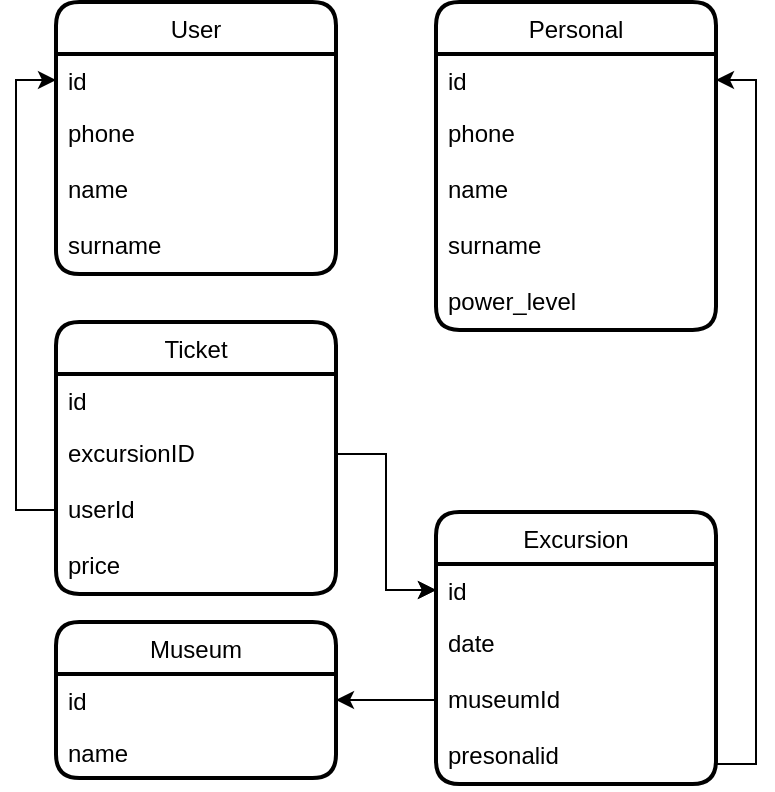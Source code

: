 <mxfile version="20.4.2" type="device"><diagram id="P0RdIuAW4auCXOhbX-YM" name="Страница 1"><mxGraphModel dx="1422" dy="1607" grid="1" gridSize="10" guides="1" tooltips="1" connect="1" arrows="1" fold="1" page="1" pageScale="1" pageWidth="1169" pageHeight="827" math="0" shadow="0"><root><mxCell id="0"/><mxCell id="1" parent="0"/><mxCell id="iC_SzMYGaCGPoj5WXQe9-9" value="User" style="swimlane;fontStyle=0;childLayout=stackLayout;horizontal=1;startSize=26;fillColor=none;horizontalStack=0;resizeParent=1;resizeParentMax=0;resizeLast=0;collapsible=1;marginBottom=0;verticalAlign=middle;rounded=1;strokeWidth=2;" vertex="1" parent="1"><mxGeometry x="350" y="-20" width="140" height="136" as="geometry"/></mxCell><mxCell id="iC_SzMYGaCGPoj5WXQe9-10" value="id" style="text;strokeColor=none;fillColor=none;align=left;verticalAlign=top;spacingLeft=4;spacingRight=4;overflow=hidden;rotatable=0;points=[[0,0.5],[1,0.5]];portConstraint=eastwest;" vertex="1" parent="iC_SzMYGaCGPoj5WXQe9-9"><mxGeometry y="26" width="140" height="26" as="geometry"/></mxCell><mxCell id="iC_SzMYGaCGPoj5WXQe9-11" value="phone" style="text;strokeColor=none;fillColor=none;align=left;verticalAlign=top;spacingLeft=4;spacingRight=4;overflow=hidden;rotatable=0;points=[[0,0.5],[1,0.5]];portConstraint=eastwest;" vertex="1" parent="iC_SzMYGaCGPoj5WXQe9-9"><mxGeometry y="52" width="140" height="28" as="geometry"/></mxCell><mxCell id="iC_SzMYGaCGPoj5WXQe9-12" value="name" style="text;strokeColor=none;fillColor=none;align=left;verticalAlign=top;spacingLeft=4;spacingRight=4;overflow=hidden;rotatable=0;points=[[0,0.5],[1,0.5]];portConstraint=eastwest;" vertex="1" parent="iC_SzMYGaCGPoj5WXQe9-9"><mxGeometry y="80" width="140" height="28" as="geometry"/></mxCell><mxCell id="iC_SzMYGaCGPoj5WXQe9-13" value="surname" style="text;strokeColor=none;fillColor=none;align=left;verticalAlign=top;spacingLeft=4;spacingRight=4;overflow=hidden;rotatable=0;points=[[0,0.5],[1,0.5]];portConstraint=eastwest;" vertex="1" parent="iC_SzMYGaCGPoj5WXQe9-9"><mxGeometry y="108" width="140" height="28" as="geometry"/></mxCell><mxCell id="iC_SzMYGaCGPoj5WXQe9-14" value="Personal" style="swimlane;fontStyle=0;childLayout=stackLayout;horizontal=1;startSize=26;fillColor=none;horizontalStack=0;resizeParent=1;resizeParentMax=0;resizeLast=0;collapsible=1;marginBottom=0;verticalAlign=middle;rounded=1;strokeWidth=2;" vertex="1" parent="1"><mxGeometry x="540" y="-20" width="140" height="164" as="geometry"/></mxCell><mxCell id="iC_SzMYGaCGPoj5WXQe9-15" value="id" style="text;strokeColor=none;fillColor=none;align=left;verticalAlign=top;spacingLeft=4;spacingRight=4;overflow=hidden;rotatable=0;points=[[0,0.5],[1,0.5]];portConstraint=eastwest;" vertex="1" parent="iC_SzMYGaCGPoj5WXQe9-14"><mxGeometry y="26" width="140" height="26" as="geometry"/></mxCell><mxCell id="iC_SzMYGaCGPoj5WXQe9-16" value="phone" style="text;strokeColor=none;fillColor=none;align=left;verticalAlign=top;spacingLeft=4;spacingRight=4;overflow=hidden;rotatable=0;points=[[0,0.5],[1,0.5]];portConstraint=eastwest;" vertex="1" parent="iC_SzMYGaCGPoj5WXQe9-14"><mxGeometry y="52" width="140" height="28" as="geometry"/></mxCell><mxCell id="iC_SzMYGaCGPoj5WXQe9-17" value="name" style="text;strokeColor=none;fillColor=none;align=left;verticalAlign=top;spacingLeft=4;spacingRight=4;overflow=hidden;rotatable=0;points=[[0,0.5],[1,0.5]];portConstraint=eastwest;" vertex="1" parent="iC_SzMYGaCGPoj5WXQe9-14"><mxGeometry y="80" width="140" height="28" as="geometry"/></mxCell><mxCell id="iC_SzMYGaCGPoj5WXQe9-18" value="surname" style="text;strokeColor=none;fillColor=none;align=left;verticalAlign=top;spacingLeft=4;spacingRight=4;overflow=hidden;rotatable=0;points=[[0,0.5],[1,0.5]];portConstraint=eastwest;" vertex="1" parent="iC_SzMYGaCGPoj5WXQe9-14"><mxGeometry y="108" width="140" height="28" as="geometry"/></mxCell><mxCell id="iC_SzMYGaCGPoj5WXQe9-19" value="power_level" style="text;strokeColor=none;fillColor=none;align=left;verticalAlign=top;spacingLeft=4;spacingRight=4;overflow=hidden;rotatable=0;points=[[0,0.5],[1,0.5]];portConstraint=eastwest;" vertex="1" parent="iC_SzMYGaCGPoj5WXQe9-14"><mxGeometry y="136" width="140" height="28" as="geometry"/></mxCell><mxCell id="iC_SzMYGaCGPoj5WXQe9-26" style="edgeStyle=orthogonalEdgeStyle;rounded=0;orthogonalLoop=1;jettySize=auto;html=1;" edge="1" parent="1" source="iC_SzMYGaCGPoj5WXQe9-25" target="iC_SzMYGaCGPoj5WXQe9-10"><mxGeometry relative="1" as="geometry"><Array as="points"><mxPoint x="330" y="234"/><mxPoint x="330" y="19"/></Array></mxGeometry></mxCell><mxCell id="iC_SzMYGaCGPoj5WXQe9-20" value="Ticket" style="swimlane;fontStyle=0;childLayout=stackLayout;horizontal=1;startSize=26;fillColor=none;horizontalStack=0;resizeParent=1;resizeParentMax=0;resizeLast=0;collapsible=1;marginBottom=0;verticalAlign=middle;rounded=1;strokeWidth=2;" vertex="1" parent="1"><mxGeometry x="350" y="140" width="140" height="136" as="geometry"/></mxCell><mxCell id="iC_SzMYGaCGPoj5WXQe9-21" value="id" style="text;strokeColor=none;fillColor=none;align=left;verticalAlign=top;spacingLeft=4;spacingRight=4;overflow=hidden;rotatable=0;points=[[0,0.5],[1,0.5]];portConstraint=eastwest;" vertex="1" parent="iC_SzMYGaCGPoj5WXQe9-20"><mxGeometry y="26" width="140" height="26" as="geometry"/></mxCell><mxCell id="iC_SzMYGaCGPoj5WXQe9-22" value="excursionID" style="text;strokeColor=none;fillColor=none;align=left;verticalAlign=top;spacingLeft=4;spacingRight=4;overflow=hidden;rotatable=0;points=[[0,0.5],[1,0.5]];portConstraint=eastwest;" vertex="1" parent="iC_SzMYGaCGPoj5WXQe9-20"><mxGeometry y="52" width="140" height="28" as="geometry"/></mxCell><mxCell id="iC_SzMYGaCGPoj5WXQe9-25" value="userId" style="text;strokeColor=none;fillColor=none;align=left;verticalAlign=top;spacingLeft=4;spacingRight=4;overflow=hidden;rotatable=0;points=[[0,0.5],[1,0.5]];portConstraint=eastwest;" vertex="1" parent="iC_SzMYGaCGPoj5WXQe9-20"><mxGeometry y="80" width="140" height="28" as="geometry"/></mxCell><mxCell id="iC_SzMYGaCGPoj5WXQe9-32" value="price" style="text;strokeColor=none;fillColor=none;align=left;verticalAlign=top;spacingLeft=4;spacingRight=4;overflow=hidden;rotatable=0;points=[[0,0.5],[1,0.5]];portConstraint=eastwest;" vertex="1" parent="iC_SzMYGaCGPoj5WXQe9-20"><mxGeometry y="108" width="140" height="28" as="geometry"/></mxCell><mxCell id="iC_SzMYGaCGPoj5WXQe9-28" value="Excursion" style="swimlane;fontStyle=0;childLayout=stackLayout;horizontal=1;startSize=26;fillColor=none;horizontalStack=0;resizeParent=1;resizeParentMax=0;resizeLast=0;collapsible=1;marginBottom=0;verticalAlign=middle;rounded=1;strokeWidth=2;" vertex="1" parent="1"><mxGeometry x="540" y="235" width="140" height="136" as="geometry"/></mxCell><mxCell id="iC_SzMYGaCGPoj5WXQe9-29" value="id" style="text;strokeColor=none;fillColor=none;align=left;verticalAlign=top;spacingLeft=4;spacingRight=4;overflow=hidden;rotatable=0;points=[[0,0.5],[1,0.5]];portConstraint=eastwest;" vertex="1" parent="iC_SzMYGaCGPoj5WXQe9-28"><mxGeometry y="26" width="140" height="26" as="geometry"/></mxCell><mxCell id="iC_SzMYGaCGPoj5WXQe9-27" value="date" style="text;strokeColor=none;fillColor=none;align=left;verticalAlign=top;spacingLeft=4;spacingRight=4;overflow=hidden;rotatable=0;points=[[0,0.5],[1,0.5]];portConstraint=eastwest;" vertex="1" parent="iC_SzMYGaCGPoj5WXQe9-28"><mxGeometry y="52" width="140" height="28" as="geometry"/></mxCell><mxCell id="iC_SzMYGaCGPoj5WXQe9-30" value="museumId" style="text;strokeColor=none;fillColor=none;align=left;verticalAlign=top;spacingLeft=4;spacingRight=4;overflow=hidden;rotatable=0;points=[[0,0.5],[1,0.5]];portConstraint=eastwest;" vertex="1" parent="iC_SzMYGaCGPoj5WXQe9-28"><mxGeometry y="80" width="140" height="28" as="geometry"/></mxCell><mxCell id="iC_SzMYGaCGPoj5WXQe9-40" value="presonalid" style="text;strokeColor=none;fillColor=none;align=left;verticalAlign=top;spacingLeft=4;spacingRight=4;overflow=hidden;rotatable=0;points=[[0,0.5],[1,0.5]];portConstraint=eastwest;" vertex="1" parent="iC_SzMYGaCGPoj5WXQe9-28"><mxGeometry y="108" width="140" height="28" as="geometry"/></mxCell><mxCell id="iC_SzMYGaCGPoj5WXQe9-33" style="edgeStyle=orthogonalEdgeStyle;rounded=0;orthogonalLoop=1;jettySize=auto;html=1;" edge="1" parent="1" source="iC_SzMYGaCGPoj5WXQe9-22" target="iC_SzMYGaCGPoj5WXQe9-29"><mxGeometry relative="1" as="geometry"/></mxCell><mxCell id="iC_SzMYGaCGPoj5WXQe9-34" style="edgeStyle=orthogonalEdgeStyle;rounded=0;orthogonalLoop=1;jettySize=auto;html=1;" edge="1" parent="1" source="iC_SzMYGaCGPoj5WXQe9-22" target="iC_SzMYGaCGPoj5WXQe9-29"><mxGeometry relative="1" as="geometry"/></mxCell><mxCell id="iC_SzMYGaCGPoj5WXQe9-36" value="Museum" style="swimlane;fontStyle=0;childLayout=stackLayout;horizontal=1;startSize=26;fillColor=none;horizontalStack=0;resizeParent=1;resizeParentMax=0;resizeLast=0;collapsible=1;marginBottom=0;rounded=1;sketch=0;strokeWidth=2;" vertex="1" parent="1"><mxGeometry x="350" y="290" width="140" height="78" as="geometry"/></mxCell><mxCell id="iC_SzMYGaCGPoj5WXQe9-37" value="id" style="text;strokeColor=none;fillColor=none;align=left;verticalAlign=top;spacingLeft=4;spacingRight=4;overflow=hidden;rotatable=0;points=[[0,0.5],[1,0.5]];portConstraint=eastwest;" vertex="1" parent="iC_SzMYGaCGPoj5WXQe9-36"><mxGeometry y="26" width="140" height="26" as="geometry"/></mxCell><mxCell id="iC_SzMYGaCGPoj5WXQe9-38" value="name" style="text;strokeColor=none;fillColor=none;align=left;verticalAlign=top;spacingLeft=4;spacingRight=4;overflow=hidden;rotatable=0;points=[[0,0.5],[1,0.5]];portConstraint=eastwest;rounded=1;sketch=0;" vertex="1" parent="iC_SzMYGaCGPoj5WXQe9-36"><mxGeometry y="52" width="140" height="26" as="geometry"/></mxCell><mxCell id="iC_SzMYGaCGPoj5WXQe9-43" style="edgeStyle=orthogonalEdgeStyle;rounded=0;orthogonalLoop=1;jettySize=auto;html=1;" edge="1" parent="1" source="iC_SzMYGaCGPoj5WXQe9-40" target="iC_SzMYGaCGPoj5WXQe9-15"><mxGeometry relative="1" as="geometry"><mxPoint x="700" y="40" as="targetPoint"/><Array as="points"><mxPoint x="700" y="361"/><mxPoint x="700" y="19"/></Array></mxGeometry></mxCell><mxCell id="iC_SzMYGaCGPoj5WXQe9-45" style="edgeStyle=orthogonalEdgeStyle;rounded=0;orthogonalLoop=1;jettySize=auto;html=1;" edge="1" parent="1" source="iC_SzMYGaCGPoj5WXQe9-30" target="iC_SzMYGaCGPoj5WXQe9-37"><mxGeometry relative="1" as="geometry"/></mxCell></root></mxGraphModel></diagram></mxfile>
